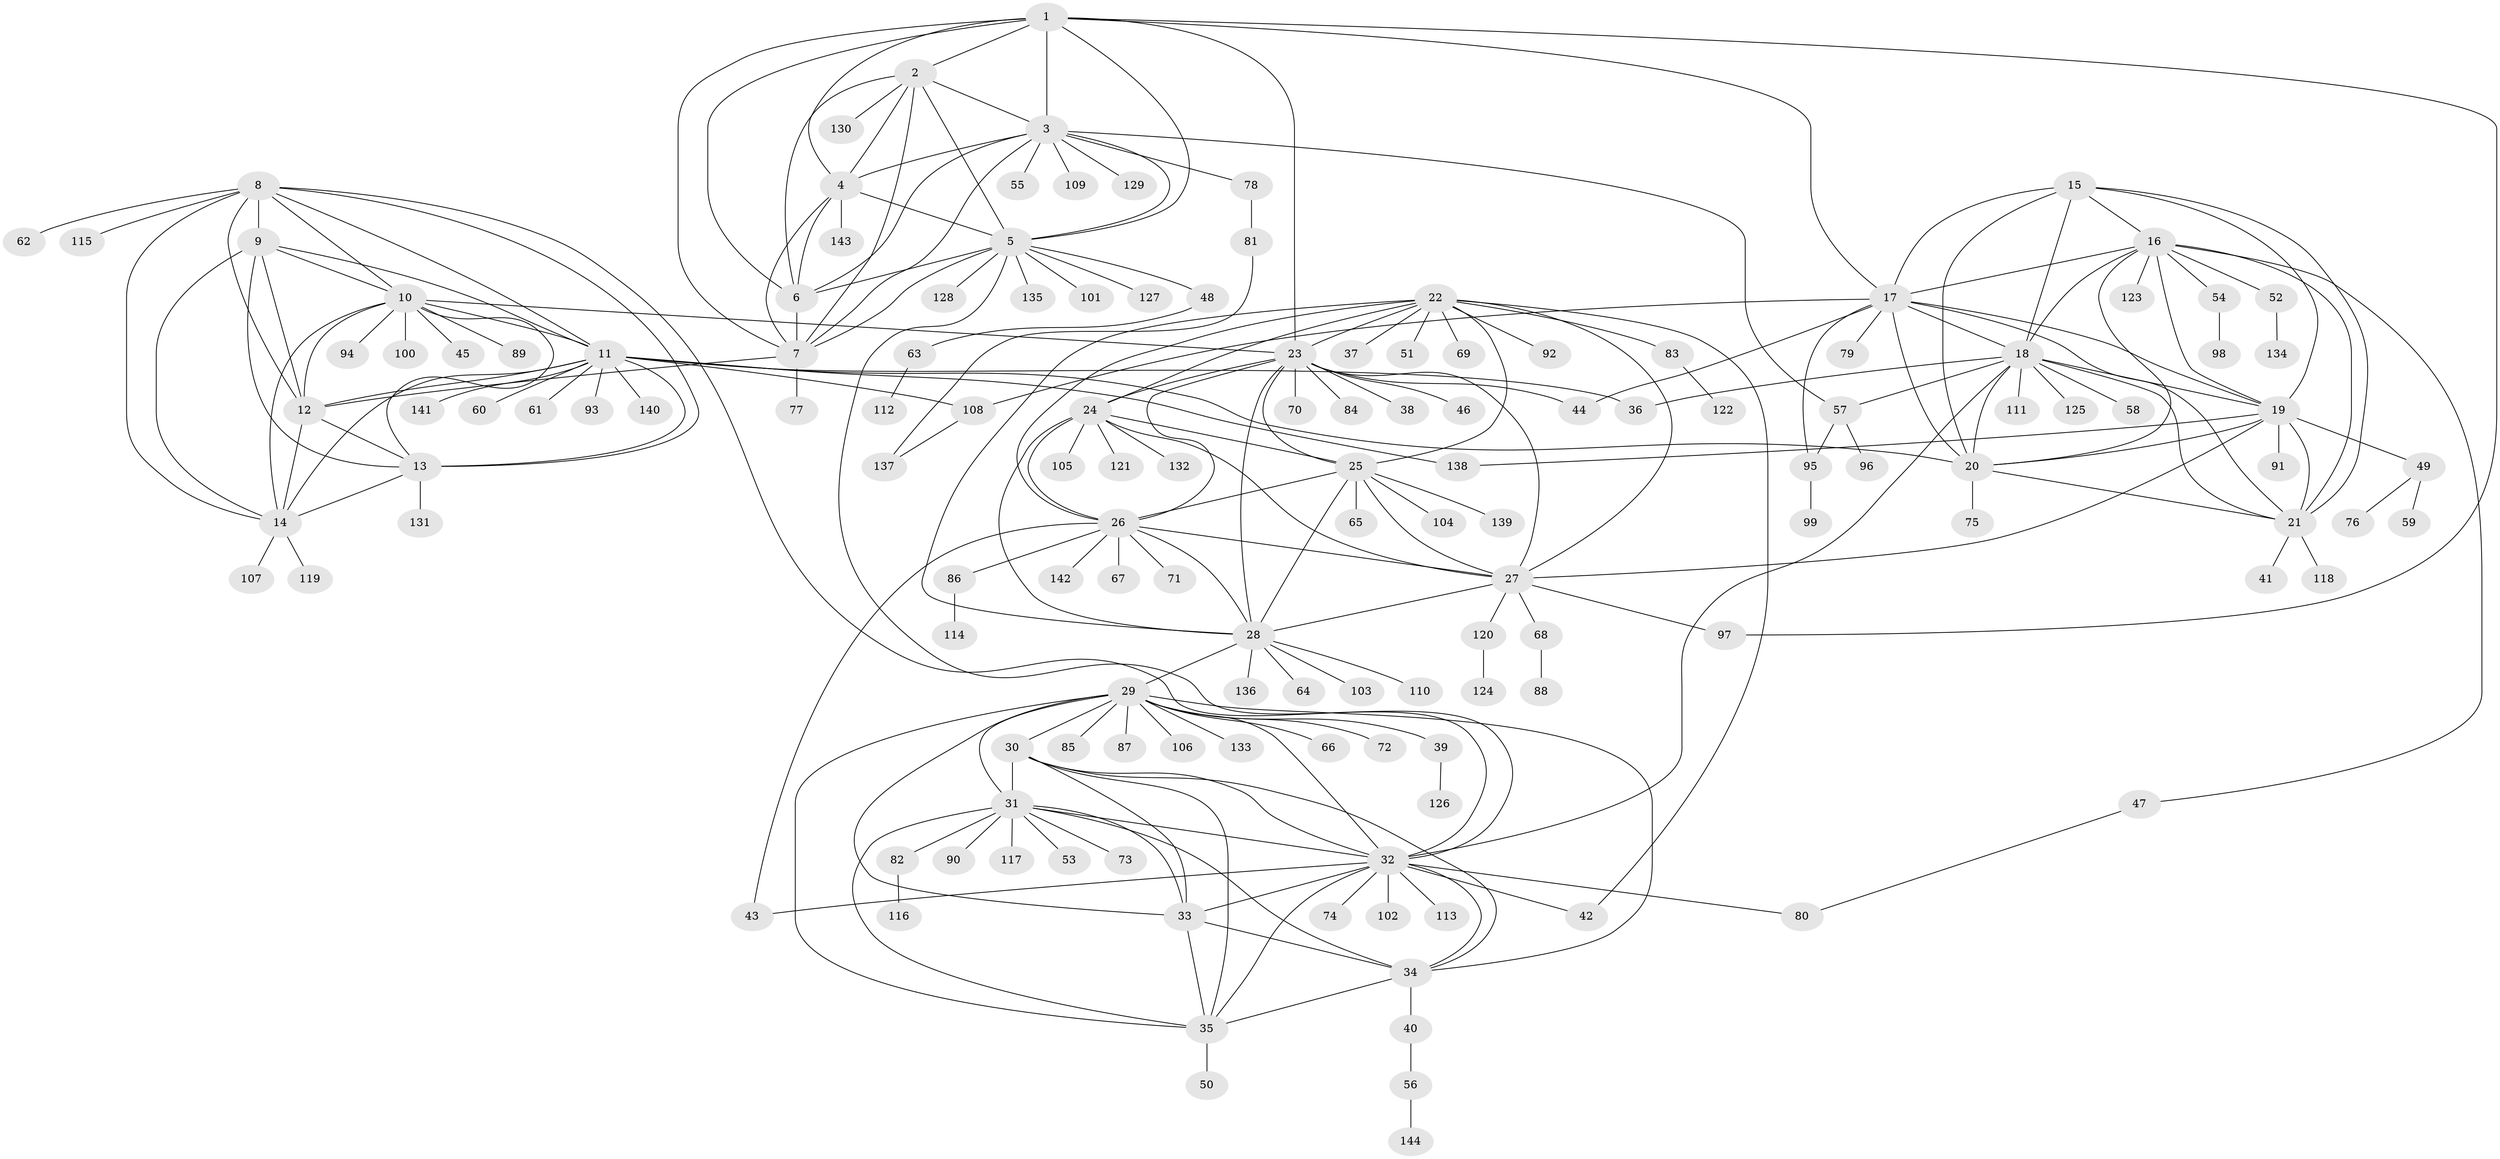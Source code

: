 // coarse degree distribution, {4: 0.046511627906976744, 14: 0.011627906976744186, 3: 0.011627906976744186, 5: 0.011627906976744186, 11: 0.023255813953488372, 7: 0.011627906976744186, 2: 0.03488372093023256, 1: 0.813953488372093, 22: 0.011627906976744186, 16: 0.011627906976744186, 17: 0.011627906976744186}
// Generated by graph-tools (version 1.1) at 2025/58/03/04/25 21:58:56]
// undirected, 144 vertices, 235 edges
graph export_dot {
graph [start="1"]
  node [color=gray90,style=filled];
  1;
  2;
  3;
  4;
  5;
  6;
  7;
  8;
  9;
  10;
  11;
  12;
  13;
  14;
  15;
  16;
  17;
  18;
  19;
  20;
  21;
  22;
  23;
  24;
  25;
  26;
  27;
  28;
  29;
  30;
  31;
  32;
  33;
  34;
  35;
  36;
  37;
  38;
  39;
  40;
  41;
  42;
  43;
  44;
  45;
  46;
  47;
  48;
  49;
  50;
  51;
  52;
  53;
  54;
  55;
  56;
  57;
  58;
  59;
  60;
  61;
  62;
  63;
  64;
  65;
  66;
  67;
  68;
  69;
  70;
  71;
  72;
  73;
  74;
  75;
  76;
  77;
  78;
  79;
  80;
  81;
  82;
  83;
  84;
  85;
  86;
  87;
  88;
  89;
  90;
  91;
  92;
  93;
  94;
  95;
  96;
  97;
  98;
  99;
  100;
  101;
  102;
  103;
  104;
  105;
  106;
  107;
  108;
  109;
  110;
  111;
  112;
  113;
  114;
  115;
  116;
  117;
  118;
  119;
  120;
  121;
  122;
  123;
  124;
  125;
  126;
  127;
  128;
  129;
  130;
  131;
  132;
  133;
  134;
  135;
  136;
  137;
  138;
  139;
  140;
  141;
  142;
  143;
  144;
  1 -- 2;
  1 -- 3;
  1 -- 4;
  1 -- 5;
  1 -- 6;
  1 -- 7;
  1 -- 17;
  1 -- 23;
  1 -- 97;
  2 -- 3;
  2 -- 4;
  2 -- 5;
  2 -- 6;
  2 -- 7;
  2 -- 130;
  3 -- 4;
  3 -- 5;
  3 -- 6;
  3 -- 7;
  3 -- 55;
  3 -- 57;
  3 -- 78;
  3 -- 109;
  3 -- 129;
  4 -- 5;
  4 -- 6;
  4 -- 7;
  4 -- 143;
  5 -- 6;
  5 -- 7;
  5 -- 32;
  5 -- 48;
  5 -- 101;
  5 -- 127;
  5 -- 128;
  5 -- 135;
  6 -- 7;
  7 -- 12;
  7 -- 77;
  8 -- 9;
  8 -- 10;
  8 -- 11;
  8 -- 12;
  8 -- 13;
  8 -- 14;
  8 -- 32;
  8 -- 62;
  8 -- 115;
  9 -- 10;
  9 -- 11;
  9 -- 12;
  9 -- 13;
  9 -- 14;
  10 -- 11;
  10 -- 12;
  10 -- 13;
  10 -- 14;
  10 -- 23;
  10 -- 45;
  10 -- 89;
  10 -- 94;
  10 -- 100;
  11 -- 12;
  11 -- 13;
  11 -- 14;
  11 -- 20;
  11 -- 36;
  11 -- 60;
  11 -- 61;
  11 -- 93;
  11 -- 108;
  11 -- 138;
  11 -- 140;
  11 -- 141;
  12 -- 13;
  12 -- 14;
  13 -- 14;
  13 -- 131;
  14 -- 107;
  14 -- 119;
  15 -- 16;
  15 -- 17;
  15 -- 18;
  15 -- 19;
  15 -- 20;
  15 -- 21;
  16 -- 17;
  16 -- 18;
  16 -- 19;
  16 -- 20;
  16 -- 21;
  16 -- 47;
  16 -- 52;
  16 -- 54;
  16 -- 123;
  17 -- 18;
  17 -- 19;
  17 -- 20;
  17 -- 21;
  17 -- 44;
  17 -- 79;
  17 -- 95;
  17 -- 108;
  18 -- 19;
  18 -- 20;
  18 -- 21;
  18 -- 32;
  18 -- 36;
  18 -- 57;
  18 -- 58;
  18 -- 111;
  18 -- 125;
  19 -- 20;
  19 -- 21;
  19 -- 27;
  19 -- 49;
  19 -- 91;
  19 -- 138;
  20 -- 21;
  20 -- 75;
  21 -- 41;
  21 -- 118;
  22 -- 23;
  22 -- 24;
  22 -- 25;
  22 -- 26;
  22 -- 27;
  22 -- 28;
  22 -- 37;
  22 -- 42;
  22 -- 51;
  22 -- 69;
  22 -- 83;
  22 -- 92;
  23 -- 24;
  23 -- 25;
  23 -- 26;
  23 -- 27;
  23 -- 28;
  23 -- 38;
  23 -- 44;
  23 -- 46;
  23 -- 70;
  23 -- 84;
  24 -- 25;
  24 -- 26;
  24 -- 27;
  24 -- 28;
  24 -- 105;
  24 -- 121;
  24 -- 132;
  25 -- 26;
  25 -- 27;
  25 -- 28;
  25 -- 65;
  25 -- 104;
  25 -- 139;
  26 -- 27;
  26 -- 28;
  26 -- 43;
  26 -- 67;
  26 -- 71;
  26 -- 86;
  26 -- 142;
  27 -- 28;
  27 -- 68;
  27 -- 97;
  27 -- 120;
  28 -- 29;
  28 -- 64;
  28 -- 103;
  28 -- 110;
  28 -- 136;
  29 -- 30;
  29 -- 31;
  29 -- 32;
  29 -- 33;
  29 -- 34;
  29 -- 35;
  29 -- 39;
  29 -- 66;
  29 -- 72;
  29 -- 85;
  29 -- 87;
  29 -- 106;
  29 -- 133;
  30 -- 31;
  30 -- 32;
  30 -- 33;
  30 -- 34;
  30 -- 35;
  31 -- 32;
  31 -- 33;
  31 -- 34;
  31 -- 35;
  31 -- 53;
  31 -- 73;
  31 -- 82;
  31 -- 90;
  31 -- 117;
  32 -- 33;
  32 -- 34;
  32 -- 35;
  32 -- 42;
  32 -- 43;
  32 -- 74;
  32 -- 80;
  32 -- 102;
  32 -- 113;
  33 -- 34;
  33 -- 35;
  34 -- 35;
  34 -- 40;
  35 -- 50;
  39 -- 126;
  40 -- 56;
  47 -- 80;
  48 -- 63;
  49 -- 59;
  49 -- 76;
  52 -- 134;
  54 -- 98;
  56 -- 144;
  57 -- 95;
  57 -- 96;
  63 -- 112;
  68 -- 88;
  78 -- 81;
  81 -- 137;
  82 -- 116;
  83 -- 122;
  86 -- 114;
  95 -- 99;
  108 -- 137;
  120 -- 124;
}

